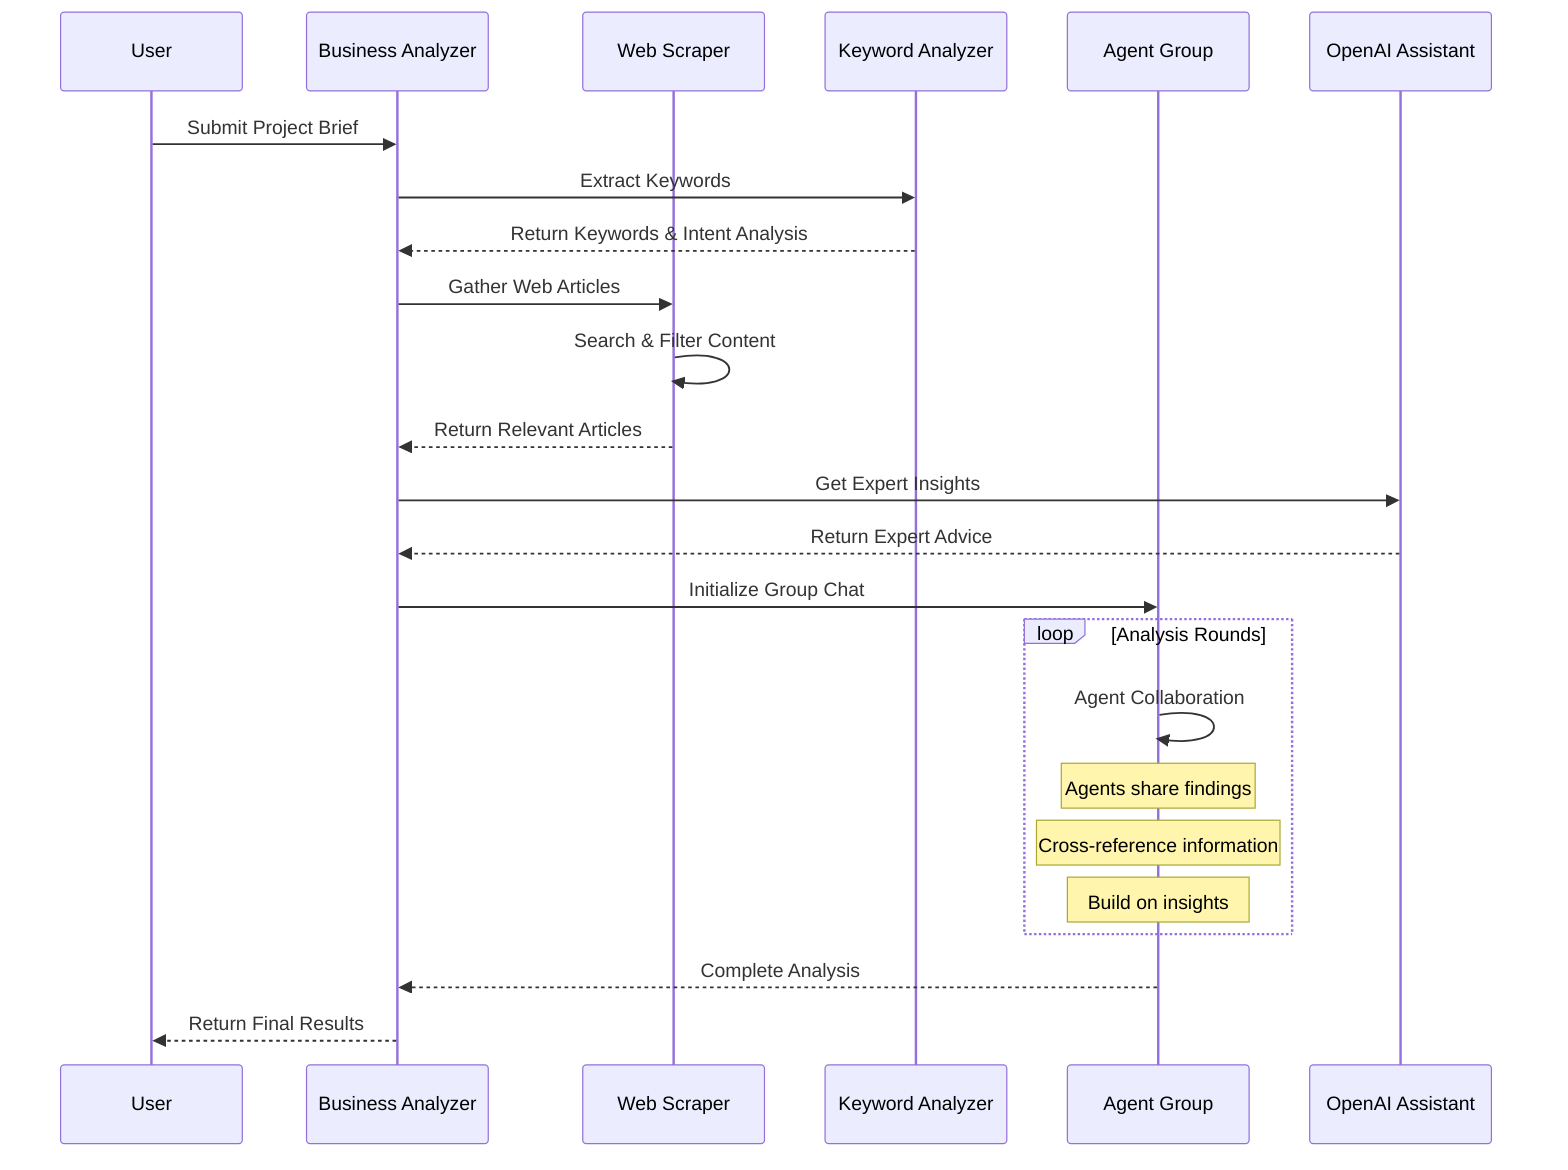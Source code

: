 sequenceDiagram
    participant U as User
    participant BA as Business Analyzer
    participant WS as Web Scraper
    participant KA as Keyword Analyzer
    participant AG as Agent Group
    participant OA as OpenAI Assistant
    
    U->>BA: Submit Project Brief
    
    BA->>KA: Extract Keywords
    KA-->>BA: Return Keywords & Intent Analysis
    
    BA->>WS: Gather Web Articles
    WS->>WS: Search & Filter Content
    WS-->>BA: Return Relevant Articles
    
    BA->>OA: Get Expert Insights
    OA-->>BA: Return Expert Advice
    
    BA->>AG: Initialize Group Chat
    
    loop Analysis Rounds
        AG->>AG: Agent Collaboration
        Note over AG: Agents share findings
        Note over AG: Cross-reference information
        Note over AG: Build on insights
    end
    
    AG-->>BA: Complete Analysis
    BA-->>U: Return Final Results